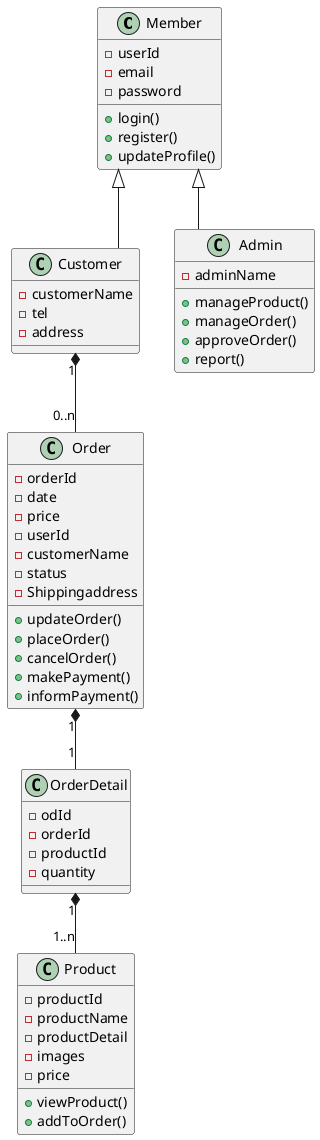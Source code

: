 @startuml classDiagram
skinparam linetype ortho

class Member{
    - userId
    - email
    - password
    + login()
    + register()
    + updateProfile()
}

class Customer{
    - customerName
    - tel
    - address
}

class Admin{
    - adminName
    + manageProduct()
    + manageOrder()
    + approveOrder()
    + report()
}

class Order{
    - orderId
    - date
    - price
    - userId
    - customerName
    - status
    - Shippingaddress
    + updateOrder()
    + placeOrder()
    + cancelOrder()
    + makePayment()
    + informPayment()
}

class OrderDetail{
    - odId
    - orderId
    - productId
    - quantity
}

class Product{
    - productId
    - productName
    - productDetail
    - images
    - price
    + viewProduct()
    + addToOrder()
}

Member<|--Customer
Member<|--Admin
Customer"1"*--"0..n"Order
Order"1"*--"1"OrderDetail
OrderDetail"1"*--"1..n"Product
' Customer --> Product : View
' Admin --> Product : Manage
' Admin --> Order : Manage

@enduml